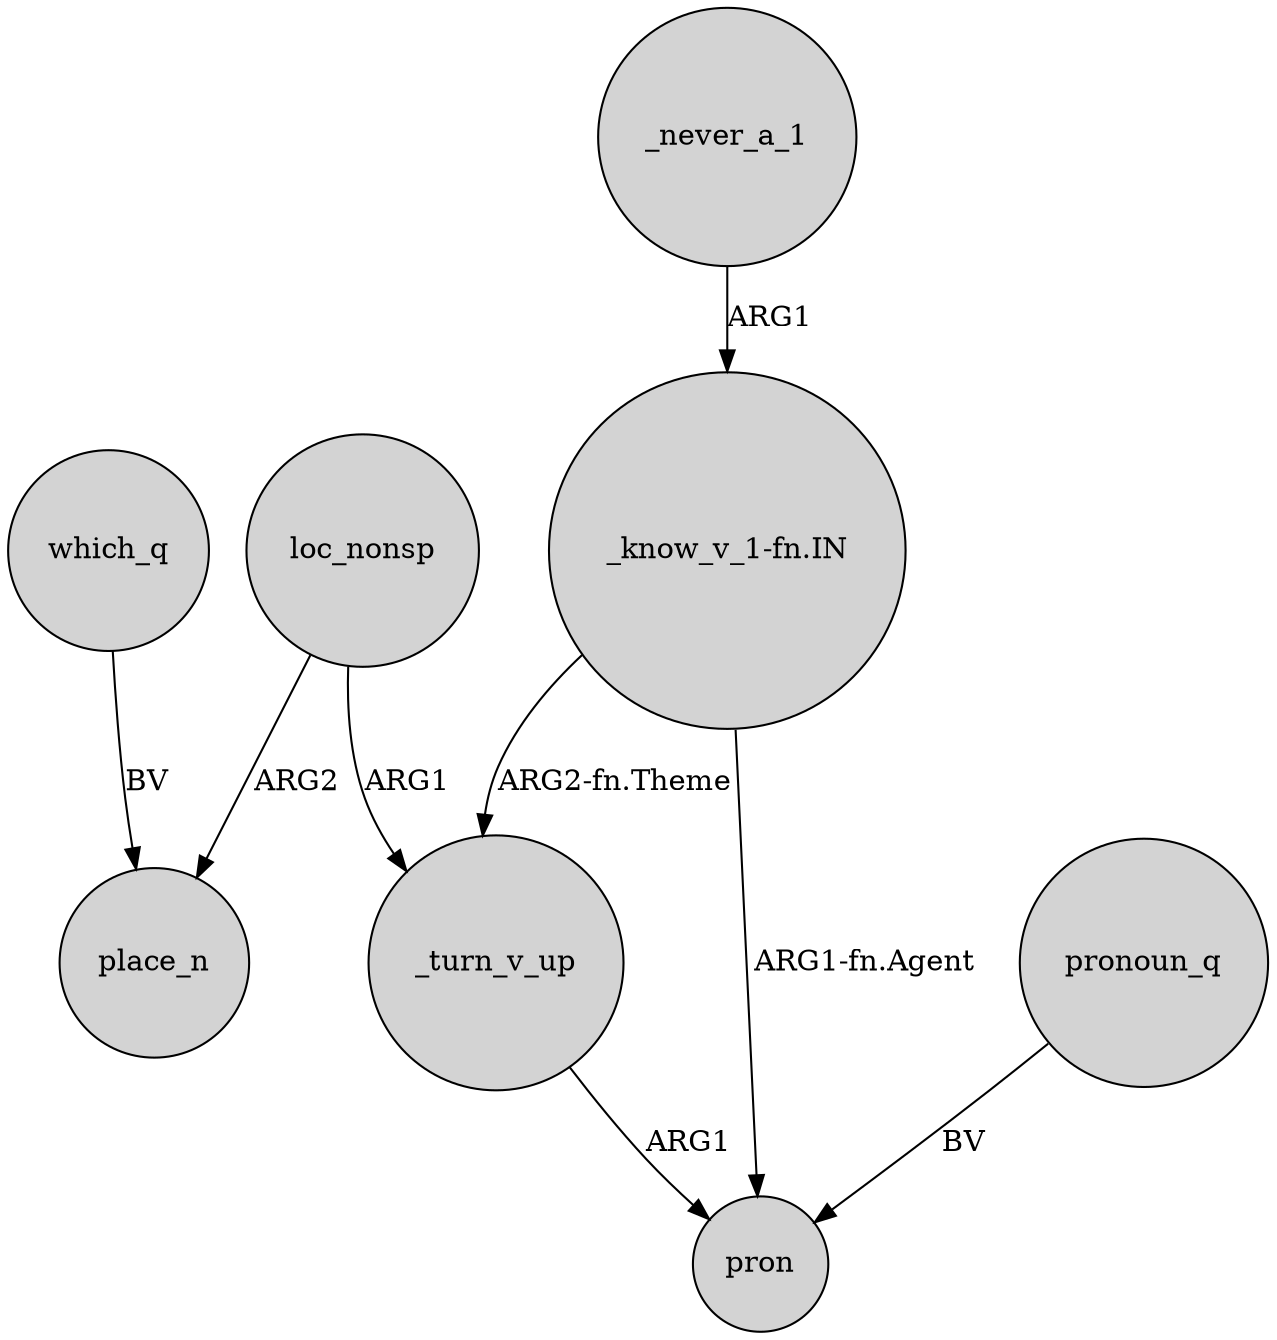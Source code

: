 digraph {
	node [shape=circle style=filled]
	loc_nonsp -> place_n [label=ARG2]
	"_know_v_1-fn.IN" -> pron [label="ARG1-fn.Agent"]
	_never_a_1 -> "_know_v_1-fn.IN" [label=ARG1]
	"_know_v_1-fn.IN" -> _turn_v_up [label="ARG2-fn.Theme"]
	loc_nonsp -> _turn_v_up [label=ARG1]
	_turn_v_up -> pron [label=ARG1]
	which_q -> place_n [label=BV]
	pronoun_q -> pron [label=BV]
}
